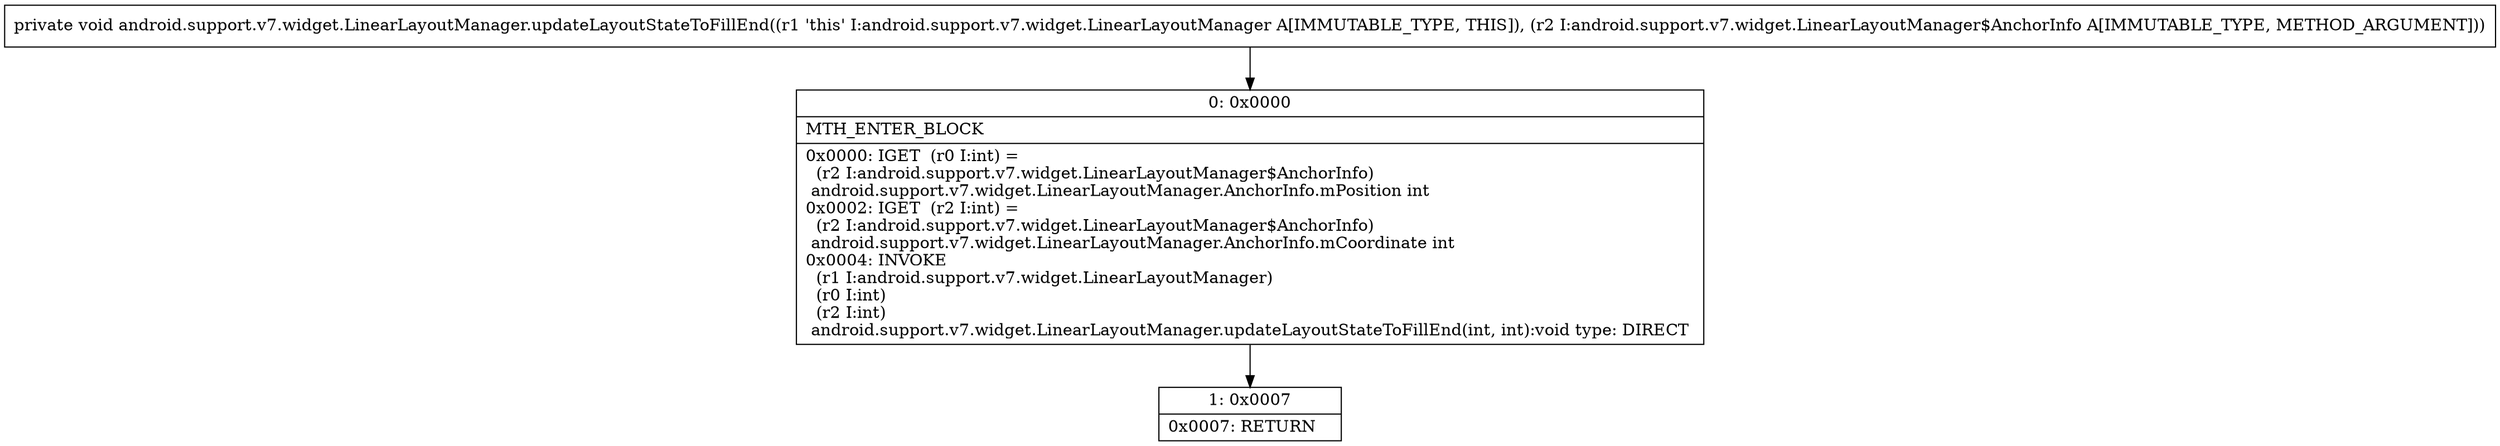 digraph "CFG forandroid.support.v7.widget.LinearLayoutManager.updateLayoutStateToFillEnd(Landroid\/support\/v7\/widget\/LinearLayoutManager$AnchorInfo;)V" {
Node_0 [shape=record,label="{0\:\ 0x0000|MTH_ENTER_BLOCK\l|0x0000: IGET  (r0 I:int) = \l  (r2 I:android.support.v7.widget.LinearLayoutManager$AnchorInfo)\l android.support.v7.widget.LinearLayoutManager.AnchorInfo.mPosition int \l0x0002: IGET  (r2 I:int) = \l  (r2 I:android.support.v7.widget.LinearLayoutManager$AnchorInfo)\l android.support.v7.widget.LinearLayoutManager.AnchorInfo.mCoordinate int \l0x0004: INVOKE  \l  (r1 I:android.support.v7.widget.LinearLayoutManager)\l  (r0 I:int)\l  (r2 I:int)\l android.support.v7.widget.LinearLayoutManager.updateLayoutStateToFillEnd(int, int):void type: DIRECT \l}"];
Node_1 [shape=record,label="{1\:\ 0x0007|0x0007: RETURN   \l}"];
MethodNode[shape=record,label="{private void android.support.v7.widget.LinearLayoutManager.updateLayoutStateToFillEnd((r1 'this' I:android.support.v7.widget.LinearLayoutManager A[IMMUTABLE_TYPE, THIS]), (r2 I:android.support.v7.widget.LinearLayoutManager$AnchorInfo A[IMMUTABLE_TYPE, METHOD_ARGUMENT])) }"];
MethodNode -> Node_0;
Node_0 -> Node_1;
}

